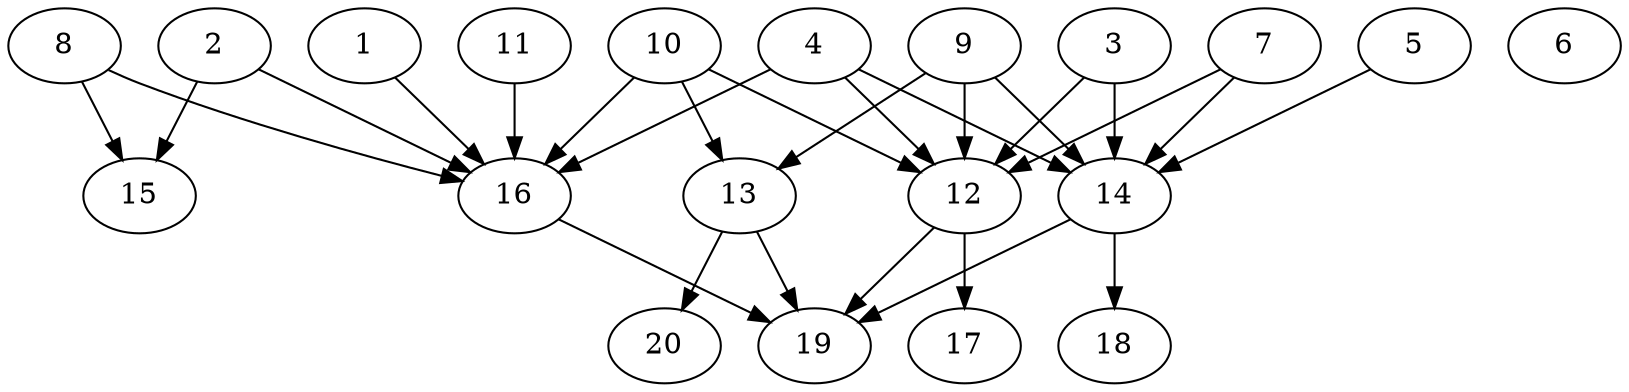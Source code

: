 // DAG automatically generated by daggen at Tue Jul 23 14:29:40 2019
// ./daggen --dot -n 20 --ccr 0.4 --fat 0.7 --regular 0.5 --density 0.7 --mindata 5242880 --maxdata 52428800 
digraph G {
  1 [size="117816320", alpha="0.14", expect_size="47126528"] 
  1 -> 16 [size ="47126528"]
  2 [size="127283200", alpha="0.04", expect_size="50913280"] 
  2 -> 15 [size ="50913280"]
  2 -> 16 [size ="50913280"]
  3 [size="24542720", alpha="0.14", expect_size="9817088"] 
  3 -> 12 [size ="9817088"]
  3 -> 14 [size ="9817088"]
  4 [size="106969600", alpha="0.02", expect_size="42787840"] 
  4 -> 12 [size ="42787840"]
  4 -> 14 [size ="42787840"]
  4 -> 16 [size ="42787840"]
  5 [size="87424000", alpha="0.16", expect_size="34969600"] 
  5 -> 14 [size ="34969600"]
  6 [size="84070400", alpha="0.18", expect_size="33628160"] 
  7 [size="75924480", alpha="0.11", expect_size="30369792"] 
  7 -> 12 [size ="30369792"]
  7 -> 14 [size ="30369792"]
  8 [size="36702720", alpha="0.11", expect_size="14681088"] 
  8 -> 15 [size ="14681088"]
  8 -> 16 [size ="14681088"]
  9 [size="41456640", alpha="0.08", expect_size="16582656"] 
  9 -> 12 [size ="16582656"]
  9 -> 13 [size ="16582656"]
  9 -> 14 [size ="16582656"]
  10 [size="53424640", alpha="0.11", expect_size="21369856"] 
  10 -> 12 [size ="21369856"]
  10 -> 13 [size ="21369856"]
  10 -> 16 [size ="21369856"]
  11 [size="35630080", alpha="0.04", expect_size="14252032"] 
  11 -> 16 [size ="14252032"]
  12 [size="120673280", alpha="0.16", expect_size="48269312"] 
  12 -> 17 [size ="48269312"]
  12 -> 19 [size ="48269312"]
  13 [size="25141760", alpha="0.00", expect_size="10056704"] 
  13 -> 19 [size ="10056704"]
  13 -> 20 [size ="10056704"]
  14 [size="106068480", alpha="0.16", expect_size="42427392"] 
  14 -> 18 [size ="42427392"]
  14 -> 19 [size ="42427392"]
  15 [size="116390400", alpha="0.05", expect_size="46556160"] 
  16 [size="92761600", alpha="0.16", expect_size="37104640"] 
  16 -> 19 [size ="37104640"]
  17 [size="83200000", alpha="0.05", expect_size="33280000"] 
  18 [size="29153280", alpha="0.04", expect_size="11661312"] 
  19 [size="95882240", alpha="0.07", expect_size="38352896"] 
  20 [size="26245120", alpha="0.09", expect_size="10498048"] 
}
